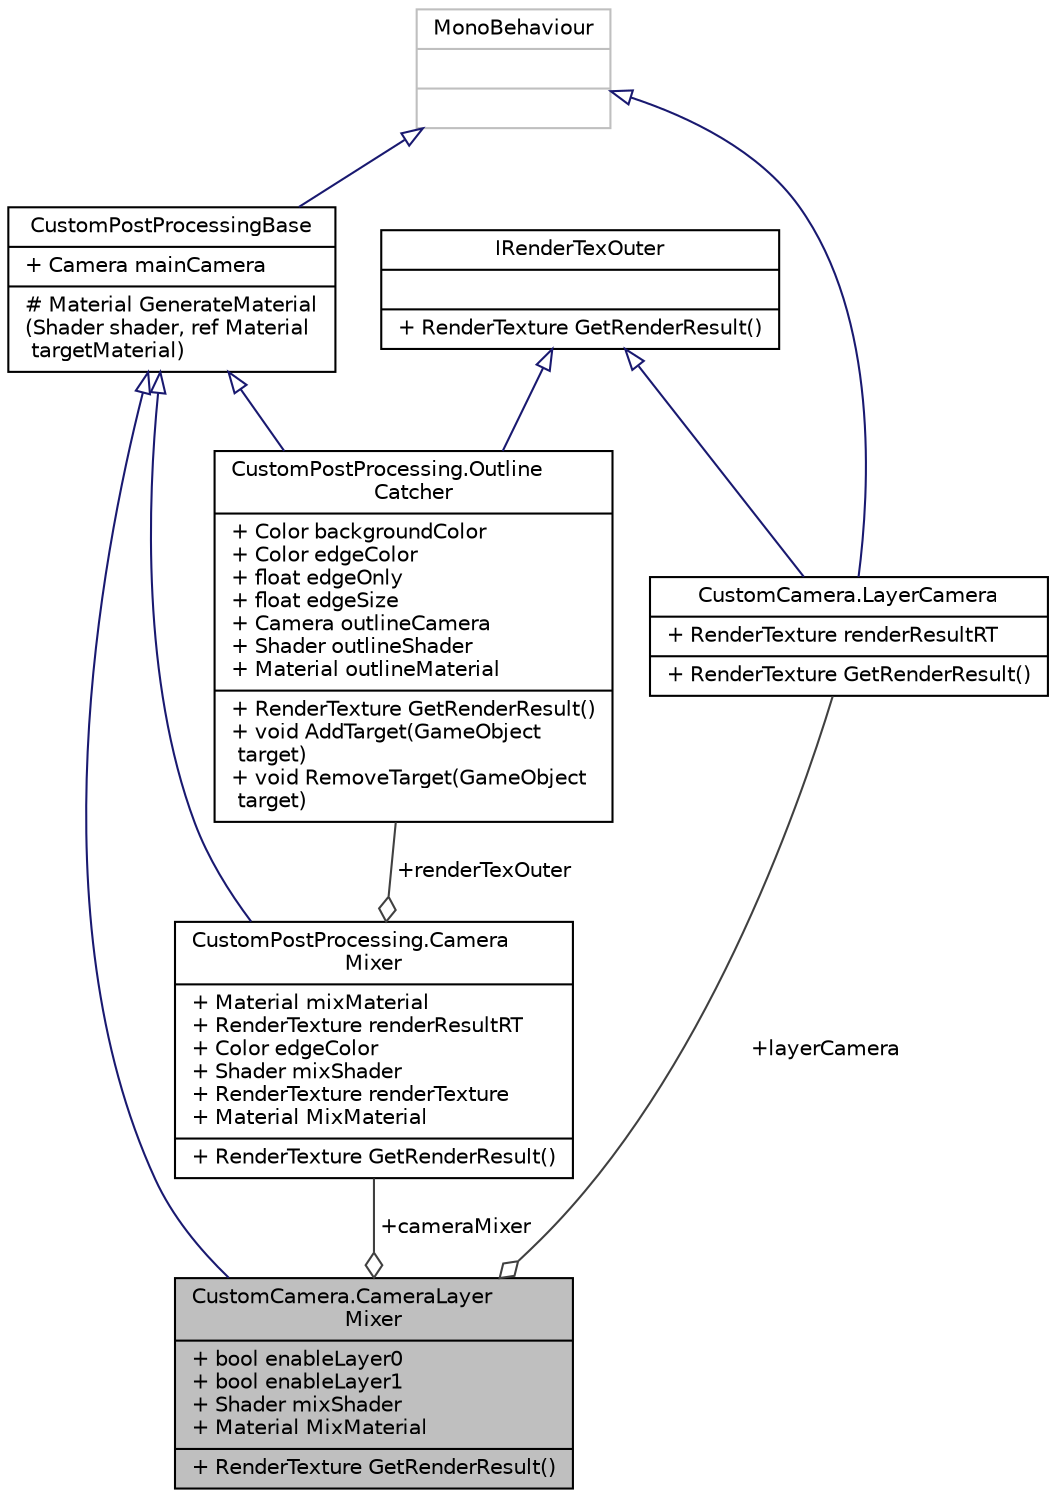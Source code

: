 digraph "CustomCamera.CameraLayerMixer"
{
 // INTERACTIVE_SVG=YES
 // LATEX_PDF_SIZE
  edge [fontname="Helvetica",fontsize="10",labelfontname="Helvetica",labelfontsize="10"];
  node [fontname="Helvetica",fontsize="10",shape=record];
  Node1 [label="{CustomCamera.CameraLayer\lMixer\n|+ bool enableLayer0\l+ bool enableLayer1\l+ Shader mixShader\l+ Material MixMaterial\l|+ RenderTexture GetRenderResult()\l}",height=0.2,width=0.4,color="black", fillcolor="grey75", style="filled", fontcolor="black",tooltip="相机图像混合"];
  Node2 -> Node1 [dir="back",color="midnightblue",fontsize="10",style="solid",arrowtail="onormal",fontname="Helvetica"];
  Node2 [label="{CustomPostProcessingBase\n|+ Camera mainCamera\l|# Material GenerateMaterial\l(Shader shader, ref Material\l targetMaterial)\l}",height=0.2,width=0.4,color="black", fillcolor="white", style="filled",URL="$class_custom_post_processing_1_1_custom_post_processing_base.html",tooltip="自定义后处理"];
  Node3 -> Node2 [dir="back",color="midnightblue",fontsize="10",style="solid",arrowtail="onormal",fontname="Helvetica"];
  Node3 [label="{MonoBehaviour\n||}",height=0.2,width=0.4,color="grey75", fillcolor="white", style="filled",tooltip=" "];
  Node4 -> Node1 [color="grey25",fontsize="10",style="solid",label=" +layerCamera" ,arrowhead="odiamond",fontname="Helvetica"];
  Node4 [label="{CustomCamera.LayerCamera\n|+ RenderTexture renderResultRT\l|+ RenderTexture GetRenderResult()\l}",height=0.2,width=0.4,color="black", fillcolor="white", style="filled",URL="$class_custom_camera_1_1_layer_camera.html",tooltip="层级相机管理"];
  Node3 -> Node4 [dir="back",color="midnightblue",fontsize="10",style="solid",arrowtail="onormal",fontname="Helvetica"];
  Node5 -> Node4 [dir="back",color="midnightblue",fontsize="10",style="solid",arrowtail="onormal",fontname="Helvetica"];
  Node5 [label="{IRenderTexOuter\n||+ RenderTexture GetRenderResult()\l}",height=0.2,width=0.4,color="black", fillcolor="white", style="filled",URL="$interface_custom_post_processing_1_1_i_render_tex_outer.html",tooltip="RenderTexture输出接口"];
  Node6 -> Node1 [color="grey25",fontsize="10",style="solid",label=" +cameraMixer" ,arrowhead="odiamond",fontname="Helvetica"];
  Node6 [label="{CustomPostProcessing.Camera\lMixer\n|+ Material mixMaterial\l+ RenderTexture renderResultRT\l+ Color edgeColor\l+ Shader mixShader\l+ RenderTexture renderTexture\l+ Material MixMaterial\l|+ RenderTexture GetRenderResult()\l}",height=0.2,width=0.4,color="black", fillcolor="white", style="filled",URL="$class_custom_post_processing_1_1_camera_mixer.html",tooltip="相机输出混合"];
  Node2 -> Node6 [dir="back",color="midnightblue",fontsize="10",style="solid",arrowtail="onormal",fontname="Helvetica"];
  Node7 -> Node6 [color="grey25",fontsize="10",style="solid",label=" +renderTexOuter" ,arrowhead="odiamond",fontname="Helvetica"];
  Node7 [label="{CustomPostProcessing.Outline\lCatcher\n|+ Color backgroundColor\l+ Color edgeColor\l+ float edgeOnly\l+ float edgeSize\l+ Camera outlineCamera\l+ Shader outlineShader\l+ Material outlineMaterial\l|+ RenderTexture GetRenderResult()\l+ void AddTarget(GameObject\l target)\l+ void RemoveTarget(GameObject\l target)\l}",height=0.2,width=0.4,color="black", fillcolor="white", style="filled",URL="$class_custom_post_processing_1_1_outline_catcher.html",tooltip="描边抓取"];
  Node2 -> Node7 [dir="back",color="midnightblue",fontsize="10",style="solid",arrowtail="onormal",fontname="Helvetica"];
  Node5 -> Node7 [dir="back",color="midnightblue",fontsize="10",style="solid",arrowtail="onormal",fontname="Helvetica"];
}
